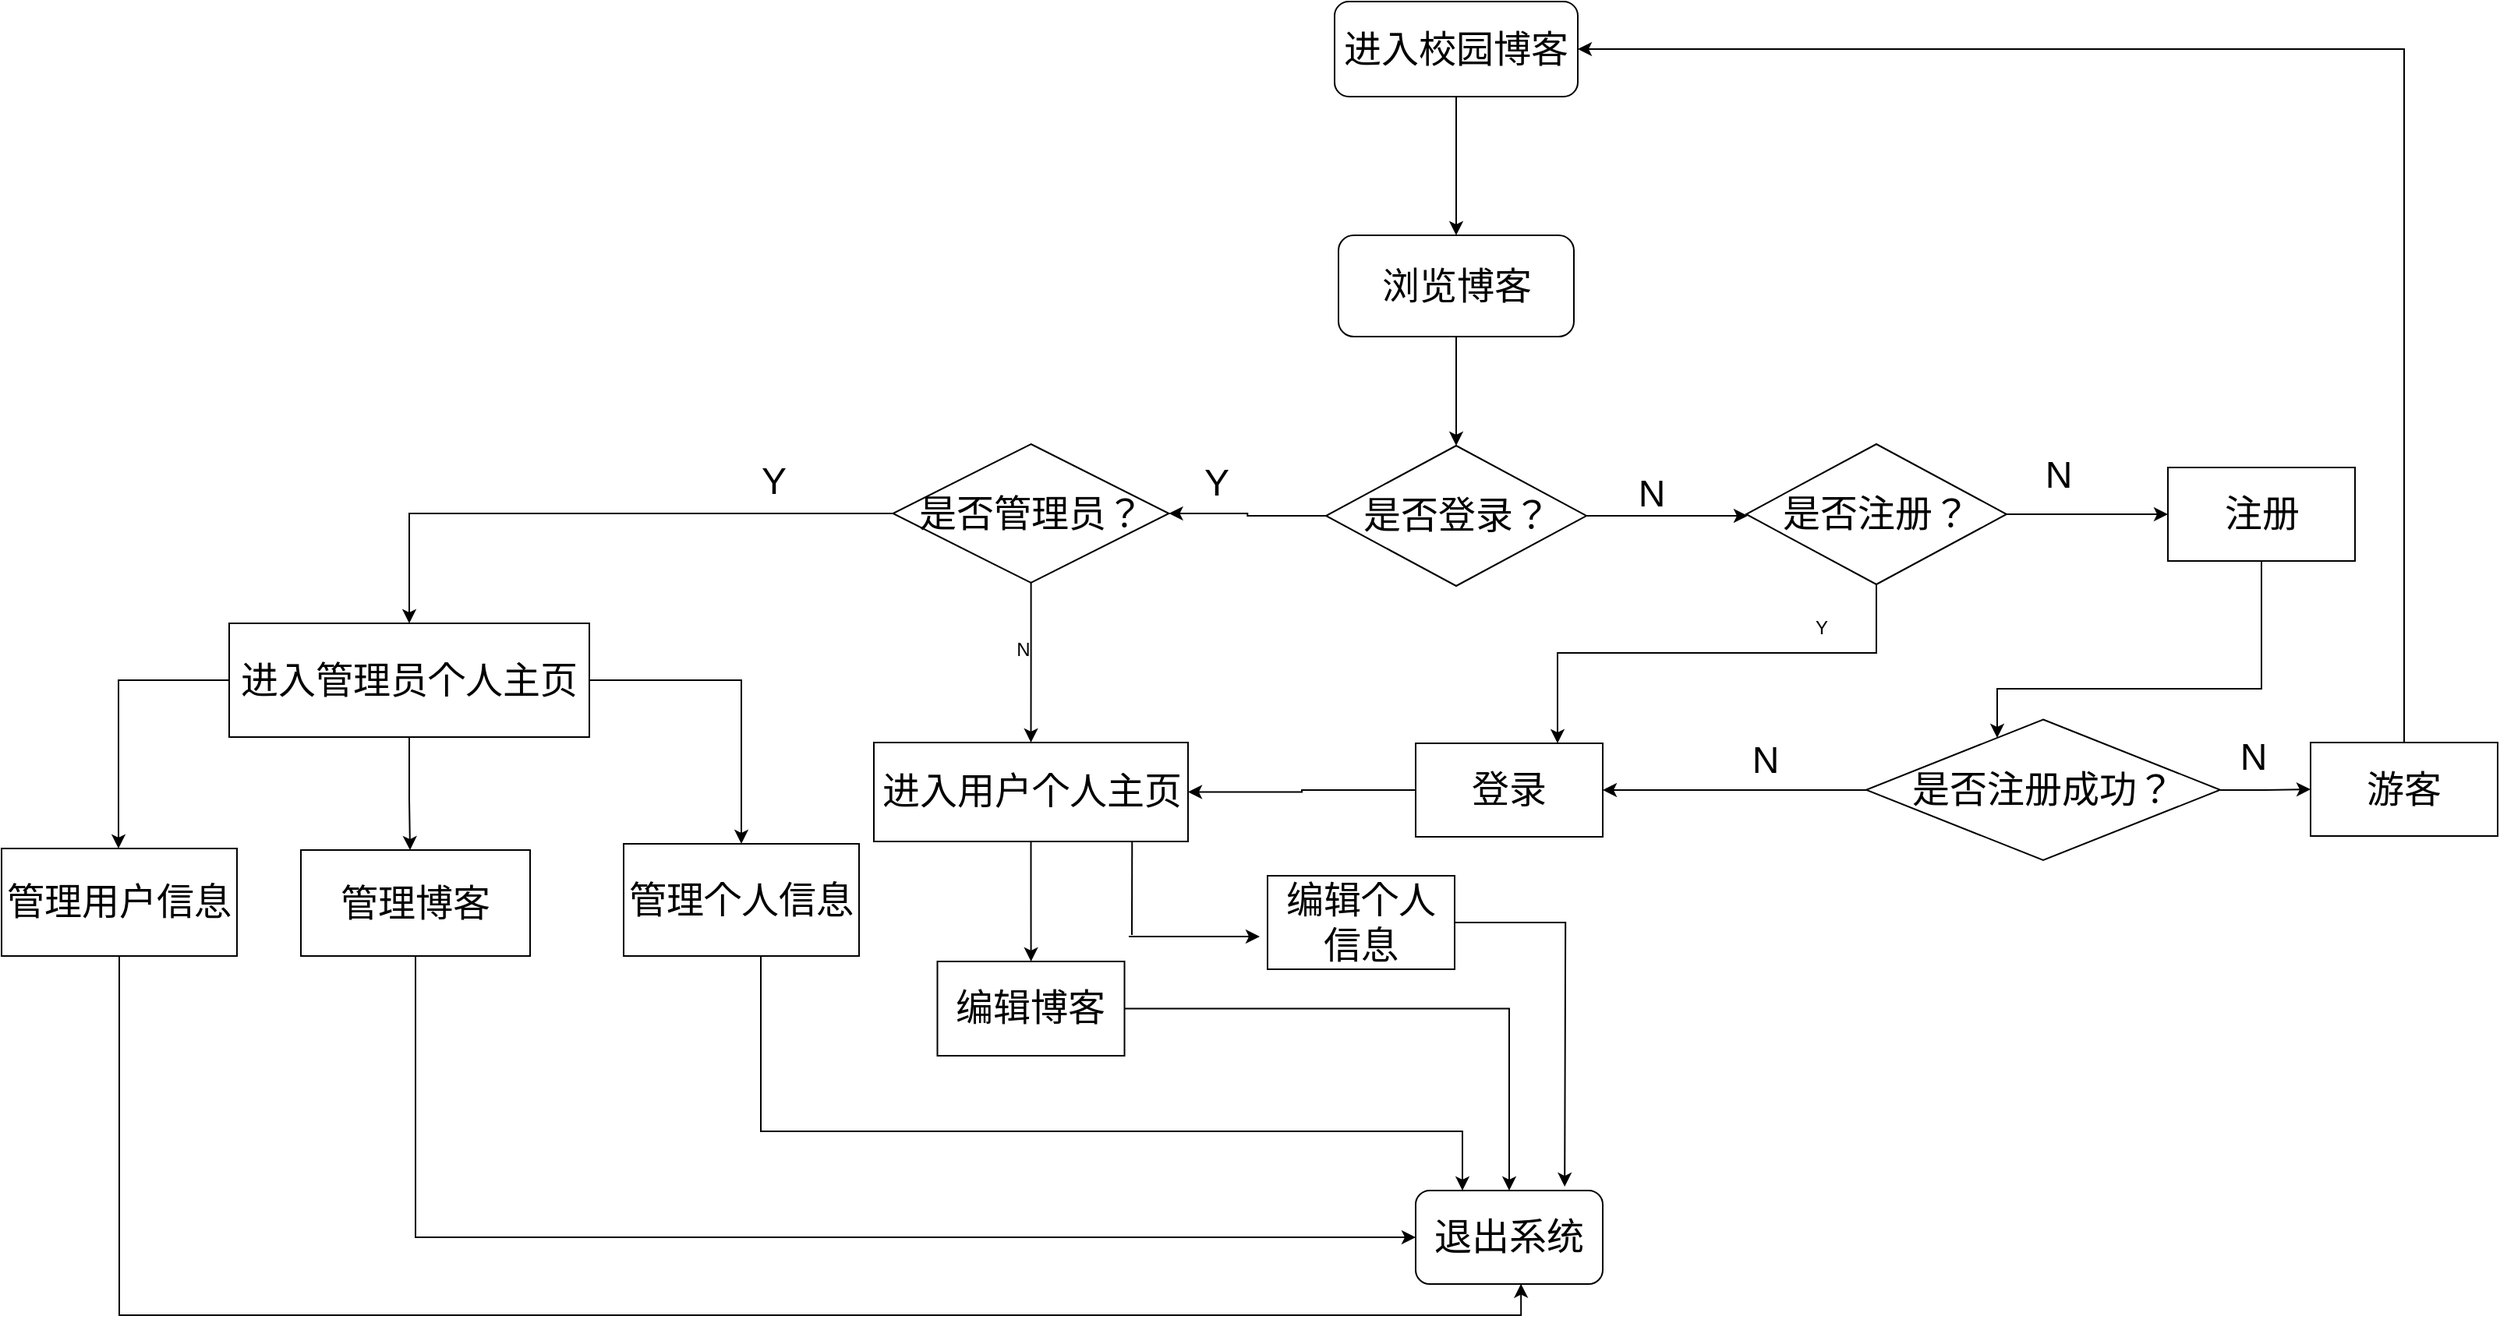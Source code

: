 <mxfile version="15.2.7" type="device"><diagram id="C5RBs43oDa-KdzZeNtuy" name="Page-1"><mxGraphModel dx="2907" dy="1787" grid="0" gridSize="10" guides="1" tooltips="1" connect="1" arrows="1" fold="1" page="0" pageScale="1" pageWidth="2339" pageHeight="3300" math="0" shadow="0"><root><mxCell id="WIyWlLk6GJQsqaUBKTNV-0"/><mxCell id="WIyWlLk6GJQsqaUBKTNV-1" parent="WIyWlLk6GJQsqaUBKTNV-0"/><mxCell id="Z0Qvsfna_NGEKha27dY8-69" value="" style="edgeStyle=orthogonalEdgeStyle;rounded=0;orthogonalLoop=1;jettySize=auto;html=1;" parent="WIyWlLk6GJQsqaUBKTNV-1" source="Z0Qvsfna_NGEKha27dY8-67" target="Z0Qvsfna_NGEKha27dY8-68" edge="1"><mxGeometry relative="1" as="geometry"/></mxCell><mxCell id="Z0Qvsfna_NGEKha27dY8-67" value="&lt;font style=&quot;font-size: 24px&quot;&gt;进入校园博客&lt;/font&gt;" style="rounded=1;whiteSpace=wrap;html=1;" parent="WIyWlLk6GJQsqaUBKTNV-1" vertex="1"><mxGeometry x="-178" y="-469" width="156" height="61" as="geometry"/></mxCell><mxCell id="Z0Qvsfna_NGEKha27dY8-85" value="" style="edgeStyle=orthogonalEdgeStyle;rounded=0;orthogonalLoop=1;jettySize=auto;html=1;" parent="WIyWlLk6GJQsqaUBKTNV-1" source="Z0Qvsfna_NGEKha27dY8-68" target="Z0Qvsfna_NGEKha27dY8-70" edge="1"><mxGeometry relative="1" as="geometry"/></mxCell><mxCell id="Z0Qvsfna_NGEKha27dY8-68" value="&lt;font style=&quot;font-size: 24px&quot;&gt;浏览博客&lt;/font&gt;" style="rounded=1;whiteSpace=wrap;html=1;fontSize=22;" parent="WIyWlLk6GJQsqaUBKTNV-1" vertex="1"><mxGeometry x="-175.5" y="-319" width="151" height="65" as="geometry"/></mxCell><mxCell id="Z0Qvsfna_NGEKha27dY8-72" value="" style="edgeStyle=orthogonalEdgeStyle;rounded=0;orthogonalLoop=1;jettySize=auto;html=1;" parent="WIyWlLk6GJQsqaUBKTNV-1" source="Z0Qvsfna_NGEKha27dY8-70" target="Z0Qvsfna_NGEKha27dY8-71" edge="1"><mxGeometry relative="1" as="geometry"/></mxCell><mxCell id="Z0Qvsfna_NGEKha27dY8-87" value="" style="edgeStyle=orthogonalEdgeStyle;rounded=0;orthogonalLoop=1;jettySize=auto;html=1;" parent="WIyWlLk6GJQsqaUBKTNV-1" source="Z0Qvsfna_NGEKha27dY8-70" edge="1"><mxGeometry relative="1" as="geometry"><mxPoint x="87" y="-139" as="targetPoint"/></mxGeometry></mxCell><mxCell id="Z0Qvsfna_NGEKha27dY8-70" value="&lt;font style=&quot;font-size: 24px&quot;&gt;是否登录？&lt;/font&gt;" style="rhombus;whiteSpace=wrap;html=1;" parent="WIyWlLk6GJQsqaUBKTNV-1" vertex="1"><mxGeometry x="-183.5" y="-184" width="167" height="90" as="geometry"/></mxCell><mxCell id="Z0Qvsfna_NGEKha27dY8-75" value="" style="edgeStyle=orthogonalEdgeStyle;rounded=0;orthogonalLoop=1;jettySize=auto;html=1;" parent="WIyWlLk6GJQsqaUBKTNV-1" source="Z0Qvsfna_NGEKha27dY8-71" target="Z0Qvsfna_NGEKha27dY8-74" edge="1"><mxGeometry relative="1" as="geometry"/></mxCell><mxCell id="Z0Qvsfna_NGEKha27dY8-80" value="" style="edgeStyle=orthogonalEdgeStyle;rounded=0;orthogonalLoop=1;jettySize=auto;html=1;" parent="WIyWlLk6GJQsqaUBKTNV-1" source="Z0Qvsfna_NGEKha27dY8-71" target="Z0Qvsfna_NGEKha27dY8-79" edge="1"><mxGeometry relative="1" as="geometry"/></mxCell><mxCell id="Z0Qvsfna_NGEKha27dY8-71" value="&lt;font style=&quot;font-size: 24px&quot;&gt;是否管理员？&lt;/font&gt;" style="rhombus;whiteSpace=wrap;html=1;fontSize=22;" parent="WIyWlLk6GJQsqaUBKTNV-1" vertex="1"><mxGeometry x="-461.25" y="-185" width="177" height="89" as="geometry"/></mxCell><mxCell id="Z0Qvsfna_NGEKha27dY8-73" value="&lt;font style=&quot;font-size: 24px&quot;&gt;Y&lt;/font&gt;" style="text;html=1;align=center;verticalAlign=middle;resizable=0;points=[];autosize=1;strokeColor=none;fillColor=none;" parent="WIyWlLk6GJQsqaUBKTNV-1" vertex="1"><mxGeometry x="-267" y="-171" width="26" height="22" as="geometry"/></mxCell><mxCell id="Z0Qvsfna_NGEKha27dY8-78" value="" style="edgeStyle=orthogonalEdgeStyle;rounded=0;orthogonalLoop=1;jettySize=auto;html=1;" parent="WIyWlLk6GJQsqaUBKTNV-1" source="Z0Qvsfna_NGEKha27dY8-74" target="Z0Qvsfna_NGEKha27dY8-77" edge="1"><mxGeometry relative="1" as="geometry"/></mxCell><mxCell id="Z0Qvsfna_NGEKha27dY8-74" value="&lt;font style=&quot;font-size: 24px&quot;&gt;进入用户个人主页&lt;/font&gt;" style="whiteSpace=wrap;html=1;" parent="WIyWlLk6GJQsqaUBKTNV-1" vertex="1"><mxGeometry x="-473.5" y="6.5" width="201.5" height="63.5" as="geometry"/></mxCell><mxCell id="Z0Qvsfna_NGEKha27dY8-76" value="N" style="text;html=1;align=center;verticalAlign=middle;resizable=0;points=[];autosize=1;strokeColor=none;fillColor=none;" parent="WIyWlLk6GJQsqaUBKTNV-1" vertex="1"><mxGeometry x="-388" y="-62" width="19" height="18" as="geometry"/></mxCell><mxCell id="Z0Qvsfna_NGEKha27dY8-111" style="edgeStyle=orthogonalEdgeStyle;rounded=0;orthogonalLoop=1;jettySize=auto;html=1;entryX=0.5;entryY=0;entryDx=0;entryDy=0;" parent="WIyWlLk6GJQsqaUBKTNV-1" source="Z0Qvsfna_NGEKha27dY8-77" target="Z0Qvsfna_NGEKha27dY8-109" edge="1"><mxGeometry relative="1" as="geometry"/></mxCell><mxCell id="Z0Qvsfna_NGEKha27dY8-77" value="&lt;font style=&quot;font-size: 24px&quot;&gt;编辑博客&lt;/font&gt;" style="whiteSpace=wrap;html=1;" parent="WIyWlLk6GJQsqaUBKTNV-1" vertex="1"><mxGeometry x="-432.75" y="147" width="120" height="60.5" as="geometry"/></mxCell><mxCell id="Z0Qvsfna_NGEKha27dY8-84" value="" style="edgeStyle=orthogonalEdgeStyle;rounded=0;orthogonalLoop=1;jettySize=auto;html=1;" parent="WIyWlLk6GJQsqaUBKTNV-1" source="Z0Qvsfna_NGEKha27dY8-79" target="Z0Qvsfna_NGEKha27dY8-83" edge="1"><mxGeometry relative="1" as="geometry"><Array as="points"><mxPoint x="-771" y="43"/><mxPoint x="-771" y="43"/></Array></mxGeometry></mxCell><mxCell id="9Ri7Mz1p3TqJxvGQvSLF-1" value="" style="edgeStyle=orthogonalEdgeStyle;rounded=0;orthogonalLoop=1;jettySize=auto;html=1;" edge="1" parent="WIyWlLk6GJQsqaUBKTNV-1" source="Z0Qvsfna_NGEKha27dY8-79" target="9Ri7Mz1p3TqJxvGQvSLF-0"><mxGeometry relative="1" as="geometry"><Array as="points"><mxPoint x="-958" y="-33"/></Array></mxGeometry></mxCell><mxCell id="9Ri7Mz1p3TqJxvGQvSLF-3" value="" style="edgeStyle=orthogonalEdgeStyle;rounded=0;orthogonalLoop=1;jettySize=auto;html=1;" edge="1" parent="WIyWlLk6GJQsqaUBKTNV-1" source="Z0Qvsfna_NGEKha27dY8-79" target="9Ri7Mz1p3TqJxvGQvSLF-2"><mxGeometry relative="1" as="geometry"/></mxCell><mxCell id="Z0Qvsfna_NGEKha27dY8-79" value="&lt;font style=&quot;font-size: 24px&quot;&gt;进入管理员个人主页&lt;/font&gt;" style="whiteSpace=wrap;html=1;" parent="WIyWlLk6GJQsqaUBKTNV-1" vertex="1"><mxGeometry x="-887" y="-70" width="231" height="73" as="geometry"/></mxCell><mxCell id="Z0Qvsfna_NGEKha27dY8-81" value="&lt;font style=&quot;font-size: 24px&quot;&gt;Y&lt;/font&gt;" style="text;html=1;align=center;verticalAlign=middle;resizable=0;points=[];autosize=1;strokeColor=none;fillColor=none;" parent="WIyWlLk6GJQsqaUBKTNV-1" vertex="1"><mxGeometry x="-551" y="-172" width="26" height="22" as="geometry"/></mxCell><mxCell id="Z0Qvsfna_NGEKha27dY8-110" style="edgeStyle=orthogonalEdgeStyle;rounded=0;orthogonalLoop=1;jettySize=auto;html=1;entryX=0;entryY=0.5;entryDx=0;entryDy=0;" parent="WIyWlLk6GJQsqaUBKTNV-1" source="Z0Qvsfna_NGEKha27dY8-83" target="Z0Qvsfna_NGEKha27dY8-109" edge="1"><mxGeometry relative="1" as="geometry"><Array as="points"><mxPoint x="-767" y="324"/></Array></mxGeometry></mxCell><mxCell id="Z0Qvsfna_NGEKha27dY8-83" value="&lt;font style=&quot;font-size: 24px&quot;&gt;管理博客&lt;/font&gt;" style="whiteSpace=wrap;html=1;" parent="WIyWlLk6GJQsqaUBKTNV-1" vertex="1"><mxGeometry x="-841" y="75.5" width="147" height="68" as="geometry"/></mxCell><mxCell id="Z0Qvsfna_NGEKha27dY8-91" value="&lt;font style=&quot;font-size: 24px&quot;&gt;N&lt;/font&gt;" style="text;html=1;align=center;verticalAlign=middle;resizable=0;points=[];autosize=1;strokeColor=none;fillColor=none;" parent="WIyWlLk6GJQsqaUBKTNV-1" vertex="1"><mxGeometry x="11" y="-164" width="28" height="22" as="geometry"/></mxCell><mxCell id="Z0Qvsfna_NGEKha27dY8-94" value="" style="edgeStyle=orthogonalEdgeStyle;rounded=0;orthogonalLoop=1;jettySize=auto;html=1;" parent="WIyWlLk6GJQsqaUBKTNV-1" source="Z0Qvsfna_NGEKha27dY8-92" target="Z0Qvsfna_NGEKha27dY8-93" edge="1"><mxGeometry relative="1" as="geometry"><Array as="points"><mxPoint x="170" y="-51"/><mxPoint x="-35" y="-51"/></Array></mxGeometry></mxCell><mxCell id="Z0Qvsfna_NGEKha27dY8-98" value="" style="edgeStyle=orthogonalEdgeStyle;rounded=0;orthogonalLoop=1;jettySize=auto;html=1;" parent="WIyWlLk6GJQsqaUBKTNV-1" source="Z0Qvsfna_NGEKha27dY8-92" target="Z0Qvsfna_NGEKha27dY8-97" edge="1"><mxGeometry relative="1" as="geometry"/></mxCell><mxCell id="Z0Qvsfna_NGEKha27dY8-92" value="&lt;font style=&quot;font-size: 24px&quot;&gt;是否注册？&lt;/font&gt;" style="rhombus;whiteSpace=wrap;html=1;" parent="WIyWlLk6GJQsqaUBKTNV-1" vertex="1"><mxGeometry x="86" y="-185" width="167" height="90" as="geometry"/></mxCell><mxCell id="Z0Qvsfna_NGEKha27dY8-96" style="edgeStyle=orthogonalEdgeStyle;rounded=0;orthogonalLoop=1;jettySize=auto;html=1;entryX=1;entryY=0.5;entryDx=0;entryDy=0;" parent="WIyWlLk6GJQsqaUBKTNV-1" source="Z0Qvsfna_NGEKha27dY8-93" target="Z0Qvsfna_NGEKha27dY8-74" edge="1"><mxGeometry relative="1" as="geometry"/></mxCell><mxCell id="Z0Qvsfna_NGEKha27dY8-93" value="&lt;font style=&quot;font-size: 24px&quot;&gt;登录&lt;/font&gt;" style="whiteSpace=wrap;html=1;" parent="WIyWlLk6GJQsqaUBKTNV-1" vertex="1"><mxGeometry x="-126" y="7" width="120" height="60" as="geometry"/></mxCell><mxCell id="Z0Qvsfna_NGEKha27dY8-95" value="Y" style="text;html=1;align=center;verticalAlign=middle;resizable=0;points=[];autosize=1;strokeColor=none;fillColor=none;" parent="WIyWlLk6GJQsqaUBKTNV-1" vertex="1"><mxGeometry x="125" y="-76" width="18" height="18" as="geometry"/></mxCell><mxCell id="Z0Qvsfna_NGEKha27dY8-102" value="" style="edgeStyle=orthogonalEdgeStyle;rounded=0;orthogonalLoop=1;jettySize=auto;html=1;" parent="WIyWlLk6GJQsqaUBKTNV-1" source="Z0Qvsfna_NGEKha27dY8-97" target="Z0Qvsfna_NGEKha27dY8-100" edge="1"><mxGeometry relative="1" as="geometry"><Array as="points"><mxPoint x="417" y="-28"/><mxPoint x="247" y="-28"/></Array></mxGeometry></mxCell><mxCell id="Z0Qvsfna_NGEKha27dY8-97" value="&lt;font style=&quot;font-size: 24px&quot;&gt;注册&lt;/font&gt;" style="whiteSpace=wrap;html=1;" parent="WIyWlLk6GJQsqaUBKTNV-1" vertex="1"><mxGeometry x="356.5" y="-170" width="120" height="60" as="geometry"/></mxCell><mxCell id="Z0Qvsfna_NGEKha27dY8-99" value="&lt;font style=&quot;font-size: 24px&quot;&gt;N&lt;/font&gt;" style="text;html=1;align=center;verticalAlign=middle;resizable=0;points=[];autosize=1;strokeColor=none;fillColor=none;" parent="WIyWlLk6GJQsqaUBKTNV-1" vertex="1"><mxGeometry x="272" y="-176" width="28" height="22" as="geometry"/></mxCell><mxCell id="Z0Qvsfna_NGEKha27dY8-103" value="" style="edgeStyle=orthogonalEdgeStyle;rounded=0;orthogonalLoop=1;jettySize=auto;html=1;" parent="WIyWlLk6GJQsqaUBKTNV-1" source="Z0Qvsfna_NGEKha27dY8-100" target="Z0Qvsfna_NGEKha27dY8-93" edge="1"><mxGeometry relative="1" as="geometry"/></mxCell><mxCell id="Z0Qvsfna_NGEKha27dY8-106" value="" style="edgeStyle=orthogonalEdgeStyle;rounded=0;orthogonalLoop=1;jettySize=auto;html=1;" parent="WIyWlLk6GJQsqaUBKTNV-1" source="Z0Qvsfna_NGEKha27dY8-100" target="Z0Qvsfna_NGEKha27dY8-105" edge="1"><mxGeometry relative="1" as="geometry"/></mxCell><mxCell id="Z0Qvsfna_NGEKha27dY8-100" value="&lt;font style=&quot;font-size: 24px&quot;&gt;是否注册成功？&lt;/font&gt;" style="rhombus;whiteSpace=wrap;html=1;" parent="WIyWlLk6GJQsqaUBKTNV-1" vertex="1"><mxGeometry x="163" y="-8.25" width="227" height="90.25" as="geometry"/></mxCell><mxCell id="Z0Qvsfna_NGEKha27dY8-104" value="&lt;font style=&quot;font-size: 24px&quot;&gt;N&lt;/font&gt;" style="text;html=1;align=center;verticalAlign=middle;resizable=0;points=[];autosize=1;strokeColor=none;fillColor=none;" parent="WIyWlLk6GJQsqaUBKTNV-1" vertex="1"><mxGeometry x="84" y="6.5" width="28" height="22" as="geometry"/></mxCell><mxCell id="9Ri7Mz1p3TqJxvGQvSLF-17" style="edgeStyle=orthogonalEdgeStyle;rounded=0;orthogonalLoop=1;jettySize=auto;html=1;entryX=1;entryY=0.5;entryDx=0;entryDy=0;" edge="1" parent="WIyWlLk6GJQsqaUBKTNV-1" source="Z0Qvsfna_NGEKha27dY8-105" target="Z0Qvsfna_NGEKha27dY8-67"><mxGeometry relative="1" as="geometry"><Array as="points"><mxPoint x="508" y="-438"/></Array></mxGeometry></mxCell><mxCell id="Z0Qvsfna_NGEKha27dY8-105" value="&lt;font style=&quot;font-size: 24px&quot;&gt;游客&lt;/font&gt;" style="whiteSpace=wrap;html=1;" parent="WIyWlLk6GJQsqaUBKTNV-1" vertex="1"><mxGeometry x="448" y="6.5" width="120" height="60" as="geometry"/></mxCell><mxCell id="Z0Qvsfna_NGEKha27dY8-107" value="&lt;font style=&quot;font-size: 24px&quot;&gt;N&lt;/font&gt;" style="text;html=1;align=center;verticalAlign=middle;resizable=0;points=[];autosize=1;strokeColor=none;fillColor=none;" parent="WIyWlLk6GJQsqaUBKTNV-1" vertex="1"><mxGeometry x="397" y="5" width="28" height="22" as="geometry"/></mxCell><mxCell id="Z0Qvsfna_NGEKha27dY8-109" value="&lt;font style=&quot;font-size: 24px&quot;&gt;退出系统&lt;/font&gt;" style="rounded=1;whiteSpace=wrap;html=1;" parent="WIyWlLk6GJQsqaUBKTNV-1" vertex="1"><mxGeometry x="-126" y="294" width="120" height="60" as="geometry"/></mxCell><mxCell id="9Ri7Mz1p3TqJxvGQvSLF-6" style="edgeStyle=orthogonalEdgeStyle;rounded=0;orthogonalLoop=1;jettySize=auto;html=1;entryX=0.563;entryY=0.997;entryDx=0;entryDy=0;entryPerimeter=0;" edge="1" parent="WIyWlLk6GJQsqaUBKTNV-1" source="9Ri7Mz1p3TqJxvGQvSLF-0" target="Z0Qvsfna_NGEKha27dY8-109"><mxGeometry relative="1" as="geometry"><mxPoint x="-872" y="443.4" as="targetPoint"/><Array as="points"><mxPoint x="-957" y="374"/><mxPoint x="-58" y="374"/></Array></mxGeometry></mxCell><mxCell id="9Ri7Mz1p3TqJxvGQvSLF-0" value="&lt;font style=&quot;font-size: 24px&quot;&gt;管理用户信息&lt;/font&gt;" style="whiteSpace=wrap;html=1;" vertex="1" parent="WIyWlLk6GJQsqaUBKTNV-1"><mxGeometry x="-1033" y="74.5" width="151" height="69" as="geometry"/></mxCell><mxCell id="9Ri7Mz1p3TqJxvGQvSLF-5" style="edgeStyle=orthogonalEdgeStyle;rounded=0;orthogonalLoop=1;jettySize=auto;html=1;entryX=0.25;entryY=0;entryDx=0;entryDy=0;" edge="1" parent="WIyWlLk6GJQsqaUBKTNV-1" source="9Ri7Mz1p3TqJxvGQvSLF-2" target="Z0Qvsfna_NGEKha27dY8-109"><mxGeometry relative="1" as="geometry"><mxPoint x="-546" y="307.4" as="targetPoint"/><Array as="points"><mxPoint x="-546" y="256"/><mxPoint x="-96" y="256"/></Array></mxGeometry></mxCell><mxCell id="9Ri7Mz1p3TqJxvGQvSLF-2" value="&lt;font style=&quot;font-size: 24px&quot;&gt;管理个人信息&lt;/font&gt;" style="whiteSpace=wrap;html=1;" vertex="1" parent="WIyWlLk6GJQsqaUBKTNV-1"><mxGeometry x="-634" y="71.5" width="151" height="72" as="geometry"/></mxCell><mxCell id="9Ri7Mz1p3TqJxvGQvSLF-10" style="edgeStyle=orthogonalEdgeStyle;rounded=0;orthogonalLoop=1;jettySize=auto;html=1;" edge="1" parent="WIyWlLk6GJQsqaUBKTNV-1" source="9Ri7Mz1p3TqJxvGQvSLF-8"><mxGeometry relative="1" as="geometry"><mxPoint x="-30.412" y="291.529" as="targetPoint"/></mxGeometry></mxCell><mxCell id="9Ri7Mz1p3TqJxvGQvSLF-8" value="&lt;font style=&quot;font-size: 24px&quot;&gt;编辑个人信息&lt;/font&gt;" style="rounded=0;whiteSpace=wrap;html=1;" vertex="1" parent="WIyWlLk6GJQsqaUBKTNV-1"><mxGeometry x="-221" y="92" width="120" height="60" as="geometry"/></mxCell><mxCell id="9Ri7Mz1p3TqJxvGQvSLF-11" value="" style="endArrow=none;html=1;entryX=0.822;entryY=0.993;entryDx=0;entryDy=0;entryPerimeter=0;" edge="1" parent="WIyWlLk6GJQsqaUBKTNV-1" target="Z0Qvsfna_NGEKha27dY8-74"><mxGeometry width="50" height="50" relative="1" as="geometry"><mxPoint x="-308" y="130" as="sourcePoint"/><mxPoint x="-288" y="91" as="targetPoint"/></mxGeometry></mxCell><mxCell id="9Ri7Mz1p3TqJxvGQvSLF-12" value="" style="endArrow=classic;html=1;" edge="1" parent="WIyWlLk6GJQsqaUBKTNV-1"><mxGeometry width="50" height="50" relative="1" as="geometry"><mxPoint x="-310" y="131" as="sourcePoint"/><mxPoint x="-226" y="131" as="targetPoint"/></mxGeometry></mxCell></root></mxGraphModel></diagram></mxfile>